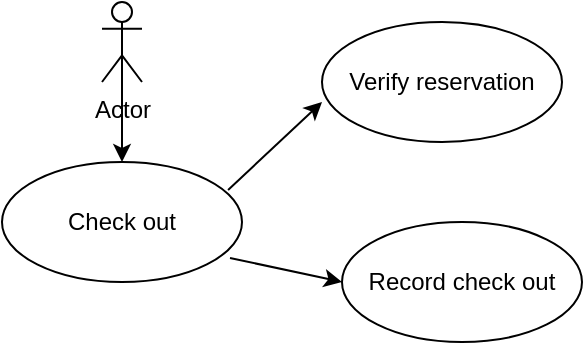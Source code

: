 <mxfile version="24.6.5" type="device">
  <diagram name="Page-1" id="HSjLaqTKk49RFmOazD3-">
    <mxGraphModel dx="1626" dy="784" grid="1" gridSize="10" guides="1" tooltips="1" connect="1" arrows="1" fold="1" page="1" pageScale="1" pageWidth="850" pageHeight="1100" math="0" shadow="0">
      <root>
        <mxCell id="0" />
        <mxCell id="1" parent="0" />
        <mxCell id="yl6KoPcRMdI7hqa7SQex-1" style="edgeStyle=orthogonalEdgeStyle;rounded=0;orthogonalLoop=1;jettySize=auto;html=1;exitX=0.5;exitY=0.5;exitDx=0;exitDy=0;exitPerimeter=0;" edge="1" parent="1" source="yl6KoPcRMdI7hqa7SQex-2">
          <mxGeometry relative="1" as="geometry">
            <mxPoint x="420" y="450" as="targetPoint" />
          </mxGeometry>
        </mxCell>
        <mxCell id="yl6KoPcRMdI7hqa7SQex-2" value="Actor" style="shape=umlActor;verticalLabelPosition=bottom;verticalAlign=top;html=1;" vertex="1" parent="1">
          <mxGeometry x="410" y="370" width="20" height="40" as="geometry" />
        </mxCell>
        <mxCell id="yl6KoPcRMdI7hqa7SQex-3" value="Check out" style="ellipse;whiteSpace=wrap;html=1;" vertex="1" parent="1">
          <mxGeometry x="360" y="450" width="120" height="60" as="geometry" />
        </mxCell>
        <mxCell id="yl6KoPcRMdI7hqa7SQex-4" value="Record check out" style="ellipse;whiteSpace=wrap;html=1;" vertex="1" parent="1">
          <mxGeometry x="530" y="480" width="120" height="60" as="geometry" />
        </mxCell>
        <mxCell id="yl6KoPcRMdI7hqa7SQex-5" value="Verify reservation" style="ellipse;whiteSpace=wrap;html=1;" vertex="1" parent="1">
          <mxGeometry x="520" y="380" width="120" height="60" as="geometry" />
        </mxCell>
        <mxCell id="yl6KoPcRMdI7hqa7SQex-6" value="" style="endArrow=classic;html=1;rounded=0;exitX=0.95;exitY=0.8;exitDx=0;exitDy=0;exitPerimeter=0;entryX=0;entryY=0.5;entryDx=0;entryDy=0;" edge="1" parent="1" source="yl6KoPcRMdI7hqa7SQex-3" target="yl6KoPcRMdI7hqa7SQex-4">
          <mxGeometry width="50" height="50" relative="1" as="geometry">
            <mxPoint x="400" y="430" as="sourcePoint" />
            <mxPoint x="450" y="380" as="targetPoint" />
          </mxGeometry>
        </mxCell>
        <mxCell id="yl6KoPcRMdI7hqa7SQex-7" value="" style="endArrow=classic;html=1;rounded=0;exitX=0.942;exitY=0.233;exitDx=0;exitDy=0;exitPerimeter=0;entryX=0;entryY=0.667;entryDx=0;entryDy=0;entryPerimeter=0;" edge="1" parent="1" source="yl6KoPcRMdI7hqa7SQex-3" target="yl6KoPcRMdI7hqa7SQex-5">
          <mxGeometry width="50" height="50" relative="1" as="geometry">
            <mxPoint x="400" y="430" as="sourcePoint" />
            <mxPoint x="450" y="380" as="targetPoint" />
          </mxGeometry>
        </mxCell>
      </root>
    </mxGraphModel>
  </diagram>
</mxfile>
